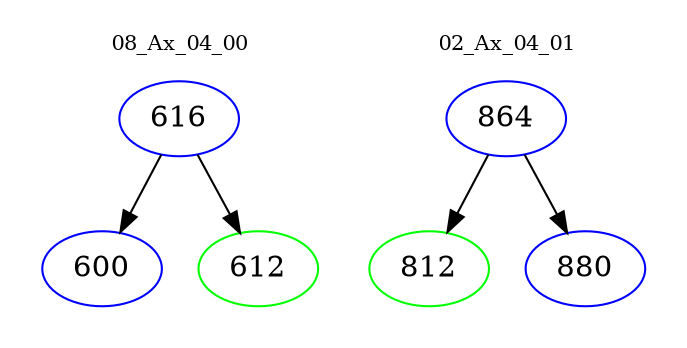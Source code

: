 digraph{
subgraph cluster_0 {
color = white
label = "08_Ax_04_00";
fontsize=10;
T0_616 [label="616", color="blue"]
T0_616 -> T0_600 [color="black"]
T0_600 [label="600", color="blue"]
T0_616 -> T0_612 [color="black"]
T0_612 [label="612", color="green"]
}
subgraph cluster_1 {
color = white
label = "02_Ax_04_01";
fontsize=10;
T1_864 [label="864", color="blue"]
T1_864 -> T1_812 [color="black"]
T1_812 [label="812", color="green"]
T1_864 -> T1_880 [color="black"]
T1_880 [label="880", color="blue"]
}
}
